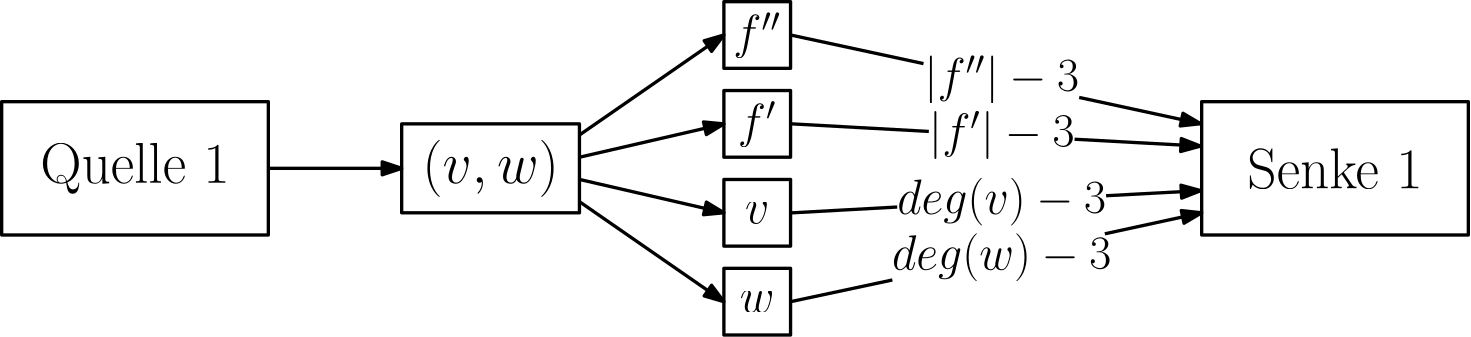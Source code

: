 <?xml version="1.0"?>
<!DOCTYPE ipe SYSTEM "ipe.dtd">
<ipe version="70206" creator="Ipe 7.2.7">
<info created="D:20190527180651" modified="D:20190527185002"/>
<ipestyle name="basic">
<symbol name="arrow/arc(spx)">
<path stroke="sym-stroke" fill="sym-stroke" pen="sym-pen">
0 0 m
-1 0.333 l
-1 -0.333 l
h
</path>
</symbol>
<symbol name="arrow/farc(spx)">
<path stroke="sym-stroke" fill="white" pen="sym-pen">
0 0 m
-1 0.333 l
-1 -0.333 l
h
</path>
</symbol>
<symbol name="arrow/ptarc(spx)">
<path stroke="sym-stroke" fill="sym-stroke" pen="sym-pen">
0 0 m
-1 0.333 l
-0.8 0 l
-1 -0.333 l
h
</path>
</symbol>
<symbol name="arrow/fptarc(spx)">
<path stroke="sym-stroke" fill="white" pen="sym-pen">
0 0 m
-1 0.333 l
-0.8 0 l
-1 -0.333 l
h
</path>
</symbol>
<symbol name="mark/circle(sx)" transformations="translations">
<path fill="sym-stroke">
0.6 0 0 0.6 0 0 e
0.4 0 0 0.4 0 0 e
</path>
</symbol>
<symbol name="mark/disk(sx)" transformations="translations">
<path fill="sym-stroke">
0.6 0 0 0.6 0 0 e
</path>
</symbol>
<symbol name="mark/fdisk(sfx)" transformations="translations">
<group>
<path fill="sym-fill">
0.5 0 0 0.5 0 0 e
</path>
<path fill="sym-stroke" fillrule="eofill">
0.6 0 0 0.6 0 0 e
0.4 0 0 0.4 0 0 e
</path>
</group>
</symbol>
<symbol name="mark/box(sx)" transformations="translations">
<path fill="sym-stroke" fillrule="eofill">
-0.6 -0.6 m
0.6 -0.6 l
0.6 0.6 l
-0.6 0.6 l
h
-0.4 -0.4 m
0.4 -0.4 l
0.4 0.4 l
-0.4 0.4 l
h
</path>
</symbol>
<symbol name="mark/square(sx)" transformations="translations">
<path fill="sym-stroke">
-0.6 -0.6 m
0.6 -0.6 l
0.6 0.6 l
-0.6 0.6 l
h
</path>
</symbol>
<symbol name="mark/fsquare(sfx)" transformations="translations">
<group>
<path fill="sym-fill">
-0.5 -0.5 m
0.5 -0.5 l
0.5 0.5 l
-0.5 0.5 l
h
</path>
<path fill="sym-stroke" fillrule="eofill">
-0.6 -0.6 m
0.6 -0.6 l
0.6 0.6 l
-0.6 0.6 l
h
-0.4 -0.4 m
0.4 -0.4 l
0.4 0.4 l
-0.4 0.4 l
h
</path>
</group>
</symbol>
<symbol name="mark/cross(sx)" transformations="translations">
<group>
<path fill="sym-stroke">
-0.43 -0.57 m
0.57 0.43 l
0.43 0.57 l
-0.57 -0.43 l
h
</path>
<path fill="sym-stroke">
-0.43 0.57 m
0.57 -0.43 l
0.43 -0.57 l
-0.57 0.43 l
h
</path>
</group>
</symbol>
<symbol name="arrow/fnormal(spx)">
<path stroke="sym-stroke" fill="white" pen="sym-pen">
0 0 m
-1 0.333 l
-1 -0.333 l
h
</path>
</symbol>
<symbol name="arrow/pointed(spx)">
<path stroke="sym-stroke" fill="sym-stroke" pen="sym-pen">
0 0 m
-1 0.333 l
-0.8 0 l
-1 -0.333 l
h
</path>
</symbol>
<symbol name="arrow/fpointed(spx)">
<path stroke="sym-stroke" fill="white" pen="sym-pen">
0 0 m
-1 0.333 l
-0.8 0 l
-1 -0.333 l
h
</path>
</symbol>
<symbol name="arrow/linear(spx)">
<path stroke="sym-stroke" pen="sym-pen">
-1 0.333 m
0 0 l
-1 -0.333 l
</path>
</symbol>
<symbol name="arrow/fdouble(spx)">
<path stroke="sym-stroke" fill="white" pen="sym-pen">
0 0 m
-1 0.333 l
-1 -0.333 l
h
-1 0 m
-2 0.333 l
-2 -0.333 l
h
</path>
</symbol>
<symbol name="arrow/double(spx)">
<path stroke="sym-stroke" fill="sym-stroke" pen="sym-pen">
0 0 m
-1 0.333 l
-1 -0.333 l
h
-1 0 m
-2 0.333 l
-2 -0.333 l
h
</path>
</symbol>
<pen name="heavier" value="0.8"/>
<pen name="fat" value="1.2"/>
<pen name="ultrafat" value="2"/>
<symbolsize name="large" value="5"/>
<symbolsize name="small" value="2"/>
<symbolsize name="tiny" value="1.1"/>
<arrowsize name="large" value="10"/>
<arrowsize name="small" value="5"/>
<arrowsize name="tiny" value="3"/>
<color name="red" value="1 0 0"/>
<color name="green" value="0 1 0"/>
<color name="blue" value="0 0 1"/>
<color name="yellow" value="1 1 0"/>
<color name="orange" value="1 0.647 0"/>
<color name="gold" value="1 0.843 0"/>
<color name="purple" value="0.627 0.125 0.941"/>
<color name="gray" value="0.745"/>
<color name="brown" value="0.647 0.165 0.165"/>
<color name="navy" value="0 0 0.502"/>
<color name="pink" value="1 0.753 0.796"/>
<color name="seagreen" value="0.18 0.545 0.341"/>
<color name="turquoise" value="0.251 0.878 0.816"/>
<color name="violet" value="0.933 0.51 0.933"/>
<color name="darkblue" value="0 0 0.545"/>
<color name="darkcyan" value="0 0.545 0.545"/>
<color name="darkgray" value="0.663"/>
<color name="darkgreen" value="0 0.392 0"/>
<color name="darkmagenta" value="0.545 0 0.545"/>
<color name="darkorange" value="1 0.549 0"/>
<color name="darkred" value="0.545 0 0"/>
<color name="lightblue" value="0.678 0.847 0.902"/>
<color name="lightcyan" value="0.878 1 1"/>
<color name="lightgray" value="0.827"/>
<color name="lightgreen" value="0.565 0.933 0.565"/>
<color name="lightyellow" value="1 1 0.878"/>
<dashstyle name="dashed" value="[4] 0"/>
<dashstyle name="dotted" value="[1 3] 0"/>
<dashstyle name="dash dotted" value="[4 2 1 2] 0"/>
<dashstyle name="dash dot dotted" value="[4 2 1 2 1 2] 0"/>
<textsize name="large" value="\large"/>
<textsize name="Large" value="\Large"/>
<textsize name="LARGE" value="\LARGE"/>
<textsize name="huge" value="\huge"/>
<textsize name="Huge" value="\Huge"/>
<textsize name="small" value="\small"/>
<textsize name="footnote" value="\footnotesize"/>
<textsize name="tiny" value="\tiny"/>
<textstyle name="center" begin="\begin{center}" end="\end{center}"/>
<textstyle name="itemize" begin="\begin{itemize}" end="\end{itemize}"/>
<textstyle name="item" begin="\begin{itemize}\item{}" end="\end{itemize}"/>
<gridsize name="4 pts" value="4"/>
<gridsize name="8 pts (~3 mm)" value="8"/>
<gridsize name="16 pts (~6 mm)" value="16"/>
<gridsize name="32 pts (~12 mm)" value="32"/>
<gridsize name="10 pts (~3.5 mm)" value="10"/>
<gridsize name="20 pts (~7 mm)" value="20"/>
<gridsize name="14 pts (~5 mm)" value="14"/>
<gridsize name="28 pts (~10 mm)" value="28"/>
<gridsize name="56 pts (~20 mm)" value="56"/>
<anglesize name="90 deg" value="90"/>
<anglesize name="60 deg" value="60"/>
<anglesize name="45 deg" value="45"/>
<anglesize name="30 deg" value="30"/>
<anglesize name="22.5 deg" value="22.5"/>
<opacity name="10%" value="0.1"/>
<opacity name="30%" value="0.3"/>
<opacity name="50%" value="0.5"/>
<opacity name="75%" value="0.75"/>
<tiling name="falling" angle="-60" step="4" width="1"/>
<tiling name="rising" angle="30" step="4" width="1"/>
</ipestyle>
<page>
<layer name="alpha"/>
<view layers="alpha" active="alpha"/>
<text layer="alpha" transformations="translations" pos="96 672" stroke="black" type="label" width="68.253" height="14.348" depth="4.02" halign="center" valign="center" size="huge">Quelle 1</text>
<path stroke="black" pen="fat">
48 696 m
48 648 l
144 648 l
144 696 l
h
</path>
<path stroke="black" pen="fat">
480 696 m
480 648 l
576 648 l
576 696 l
h
</path>
<text transformations="translations" pos="528 672" stroke="black" type="label" width="63.095" height="14.349" depth="0" halign="center" valign="center" size="huge">Senke 1</text>
<text matrix="1 0 0 1 16 0" transformations="translations" pos="208 672" stroke="black" type="label" width="49.239" height="15.477" depth="5.15" halign="center" valign="center" size="huge" style="math">(v,w)</text>
<text matrix="1 0 0 1 -8 16" transformations="translations" pos="328 704" stroke="black" type="label" width="17.22" height="12.887" depth="3.35" halign="center" valign="center" size="LARGE" style="math">f&apos;&apos;</text>
<text matrix="1 0 0 1 -8 0" transformations="translations" pos="328 688" stroke="black" type="label" width="13.933" height="12.887" depth="3.35" halign="center" valign="center" size="LARGE" style="math">f&apos;</text>
<text matrix="1 0 0 1 -8 -16" transformations="translations" pos="328 672" stroke="black" type="label" width="8.767" height="7.412" depth="0" halign="center" valign="center" size="LARGE" style="math">v</text>
<text matrix="1 0 0 1 -8 -32" transformations="translations" pos="328 656" stroke="black" type="label" width="12.513" height="7.412" depth="0" halign="center" valign="center" size="LARGE" style="math">w</text>
<path stroke="black" pen="fat">
192 688 m
192 656 l
256 656 l
256 688 l
h
</path>
<path stroke="black" pen="fat">
308 732 m
308 708 l
332 708 l
332 732 l
h
</path>
<path stroke="black" pen="fat">
308 700 m
308 676 l
332 676 l
332 700 l
h
</path>
<path stroke="black" pen="fat">
308 668 m
308 644 l
332 644 l
332 668 l
h
</path>
<path stroke="black" pen="fat">
308 636 m
308 612 l
332 612 l
332 636 l
h
</path>
<text matrix="1 0 0 1 8 0" transformations="translations" pos="400 704" stroke="black" type="label" width="55.721" height="12.915" depth="4.3" halign="center" valign="center" size="LARGE" style="math">|f&apos;&apos;|-3</text>
<text matrix="1 0 0 1 8 0" transformations="translations" pos="400 684" stroke="black" type="label" width="52.433" height="12.915" depth="4.3" halign="center" valign="center" size="LARGE" style="math">|f&apos;|-3</text>
<text matrix="1 0 0 1 8 4" transformations="translations" pos="400 656" stroke="black" type="label" width="75.157" height="12.896" depth="4.29" halign="center" valign="center" size="LARGE" style="math">deg(v)-3</text>
<text matrix="1 0 0 1 4 8" transformations="translations" pos="404 632" stroke="black" type="label" width="78.903" height="12.896" depth="4.29" halign="center" valign="center" size="LARGE" style="math">deg(w)-3</text>
<path stroke="black" pen="fat">
332 720 m
379.856 709.692 l
</path>
<path stroke="black" pen="fat" arrow="normal/normal">
435.902 697.519 m
479.617 688.066 l
</path>
<path stroke="black" pen="fat">
381.778 685.279 m
332.033 688.03 l
</path>
<path stroke="black" pen="fat" arrow="normal/normal">
434.247 682.474 m
479.545 680.005 l
</path>
<path stroke="black" pen="fat">
332.054 655.954 m
370.4 658.074 l
</path>
<path stroke="black" pen="fat" arrow="normal/normal">
445.586 662.138 m
479.665 663.975 l
</path>
<path stroke="black" pen="fat">
332 624 m
368.649 631.81 l
</path>
<path stroke="black" pen="fat" arrow="normal/normal">
445.138 648.43 m
480 656 l
</path>
<path stroke="black" pen="fat" arrow="normal/normal">
256 684 m
308 720 l
</path>
<path stroke="black" pen="fat" arrow="normal/normal">
256 676 m
308 688 l
</path>
<path stroke="black" pen="fat" arrow="normal/normal">
256 668 m
308 656 l
</path>
<path stroke="black" pen="fat" arrow="normal/normal">
256 660 m
308 624 l
</path>
<path stroke="black" pen="fat" arrow="normal/normal">
144 672 m
192 672 l
</path>
</page>
</ipe>
